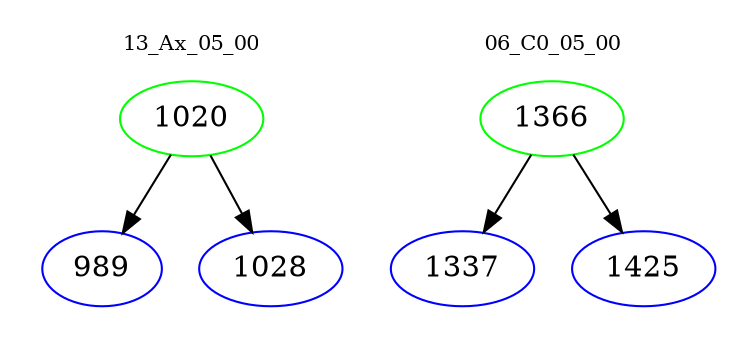 digraph{
subgraph cluster_0 {
color = white
label = "13_Ax_05_00";
fontsize=10;
T0_1020 [label="1020", color="green"]
T0_1020 -> T0_989 [color="black"]
T0_989 [label="989", color="blue"]
T0_1020 -> T0_1028 [color="black"]
T0_1028 [label="1028", color="blue"]
}
subgraph cluster_1 {
color = white
label = "06_C0_05_00";
fontsize=10;
T1_1366 [label="1366", color="green"]
T1_1366 -> T1_1337 [color="black"]
T1_1337 [label="1337", color="blue"]
T1_1366 -> T1_1425 [color="black"]
T1_1425 [label="1425", color="blue"]
}
}
